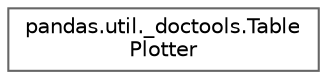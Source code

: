 digraph "Graphical Class Hierarchy"
{
 // LATEX_PDF_SIZE
  bgcolor="transparent";
  edge [fontname=Helvetica,fontsize=10,labelfontname=Helvetica,labelfontsize=10];
  node [fontname=Helvetica,fontsize=10,shape=box,height=0.2,width=0.4];
  rankdir="LR";
  Node0 [id="Node000000",label="pandas.util._doctools.Table\lPlotter",height=0.2,width=0.4,color="grey40", fillcolor="white", style="filled",URL="$dd/dd9/classpandas_1_1util_1_1__doctools_1_1TablePlotter.html",tooltip=" "];
}
